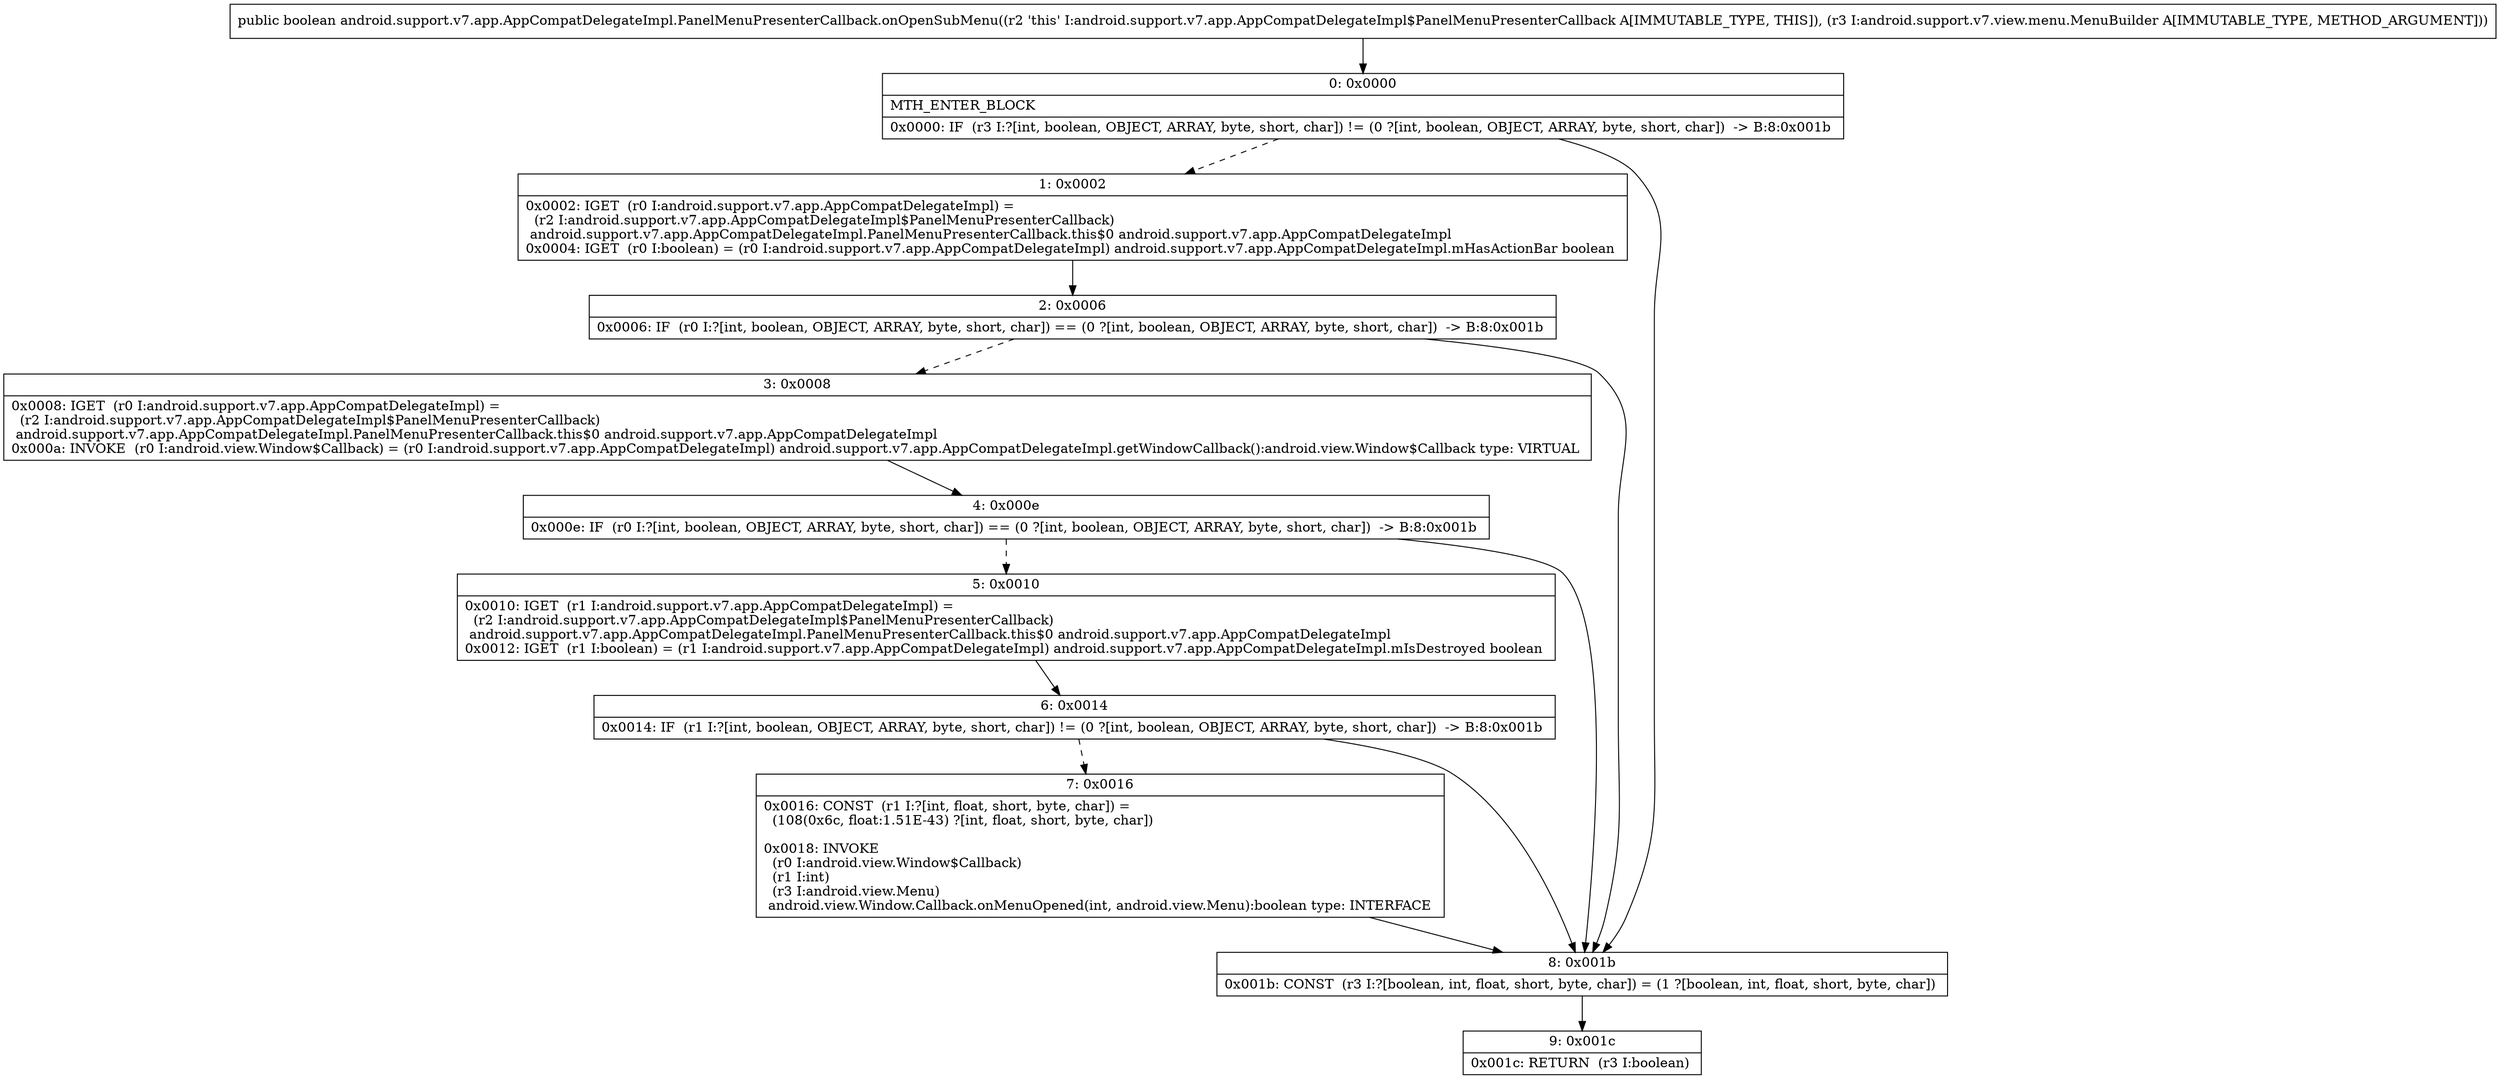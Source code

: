 digraph "CFG forandroid.support.v7.app.AppCompatDelegateImpl.PanelMenuPresenterCallback.onOpenSubMenu(Landroid\/support\/v7\/view\/menu\/MenuBuilder;)Z" {
Node_0 [shape=record,label="{0\:\ 0x0000|MTH_ENTER_BLOCK\l|0x0000: IF  (r3 I:?[int, boolean, OBJECT, ARRAY, byte, short, char]) != (0 ?[int, boolean, OBJECT, ARRAY, byte, short, char])  \-\> B:8:0x001b \l}"];
Node_1 [shape=record,label="{1\:\ 0x0002|0x0002: IGET  (r0 I:android.support.v7.app.AppCompatDelegateImpl) = \l  (r2 I:android.support.v7.app.AppCompatDelegateImpl$PanelMenuPresenterCallback)\l android.support.v7.app.AppCompatDelegateImpl.PanelMenuPresenterCallback.this$0 android.support.v7.app.AppCompatDelegateImpl \l0x0004: IGET  (r0 I:boolean) = (r0 I:android.support.v7.app.AppCompatDelegateImpl) android.support.v7.app.AppCompatDelegateImpl.mHasActionBar boolean \l}"];
Node_2 [shape=record,label="{2\:\ 0x0006|0x0006: IF  (r0 I:?[int, boolean, OBJECT, ARRAY, byte, short, char]) == (0 ?[int, boolean, OBJECT, ARRAY, byte, short, char])  \-\> B:8:0x001b \l}"];
Node_3 [shape=record,label="{3\:\ 0x0008|0x0008: IGET  (r0 I:android.support.v7.app.AppCompatDelegateImpl) = \l  (r2 I:android.support.v7.app.AppCompatDelegateImpl$PanelMenuPresenterCallback)\l android.support.v7.app.AppCompatDelegateImpl.PanelMenuPresenterCallback.this$0 android.support.v7.app.AppCompatDelegateImpl \l0x000a: INVOKE  (r0 I:android.view.Window$Callback) = (r0 I:android.support.v7.app.AppCompatDelegateImpl) android.support.v7.app.AppCompatDelegateImpl.getWindowCallback():android.view.Window$Callback type: VIRTUAL \l}"];
Node_4 [shape=record,label="{4\:\ 0x000e|0x000e: IF  (r0 I:?[int, boolean, OBJECT, ARRAY, byte, short, char]) == (0 ?[int, boolean, OBJECT, ARRAY, byte, short, char])  \-\> B:8:0x001b \l}"];
Node_5 [shape=record,label="{5\:\ 0x0010|0x0010: IGET  (r1 I:android.support.v7.app.AppCompatDelegateImpl) = \l  (r2 I:android.support.v7.app.AppCompatDelegateImpl$PanelMenuPresenterCallback)\l android.support.v7.app.AppCompatDelegateImpl.PanelMenuPresenterCallback.this$0 android.support.v7.app.AppCompatDelegateImpl \l0x0012: IGET  (r1 I:boolean) = (r1 I:android.support.v7.app.AppCompatDelegateImpl) android.support.v7.app.AppCompatDelegateImpl.mIsDestroyed boolean \l}"];
Node_6 [shape=record,label="{6\:\ 0x0014|0x0014: IF  (r1 I:?[int, boolean, OBJECT, ARRAY, byte, short, char]) != (0 ?[int, boolean, OBJECT, ARRAY, byte, short, char])  \-\> B:8:0x001b \l}"];
Node_7 [shape=record,label="{7\:\ 0x0016|0x0016: CONST  (r1 I:?[int, float, short, byte, char]) = \l  (108(0x6c, float:1.51E\-43) ?[int, float, short, byte, char])\l \l0x0018: INVOKE  \l  (r0 I:android.view.Window$Callback)\l  (r1 I:int)\l  (r3 I:android.view.Menu)\l android.view.Window.Callback.onMenuOpened(int, android.view.Menu):boolean type: INTERFACE \l}"];
Node_8 [shape=record,label="{8\:\ 0x001b|0x001b: CONST  (r3 I:?[boolean, int, float, short, byte, char]) = (1 ?[boolean, int, float, short, byte, char]) \l}"];
Node_9 [shape=record,label="{9\:\ 0x001c|0x001c: RETURN  (r3 I:boolean) \l}"];
MethodNode[shape=record,label="{public boolean android.support.v7.app.AppCompatDelegateImpl.PanelMenuPresenterCallback.onOpenSubMenu((r2 'this' I:android.support.v7.app.AppCompatDelegateImpl$PanelMenuPresenterCallback A[IMMUTABLE_TYPE, THIS]), (r3 I:android.support.v7.view.menu.MenuBuilder A[IMMUTABLE_TYPE, METHOD_ARGUMENT])) }"];
MethodNode -> Node_0;
Node_0 -> Node_1[style=dashed];
Node_0 -> Node_8;
Node_1 -> Node_2;
Node_2 -> Node_3[style=dashed];
Node_2 -> Node_8;
Node_3 -> Node_4;
Node_4 -> Node_5[style=dashed];
Node_4 -> Node_8;
Node_5 -> Node_6;
Node_6 -> Node_7[style=dashed];
Node_6 -> Node_8;
Node_7 -> Node_8;
Node_8 -> Node_9;
}

